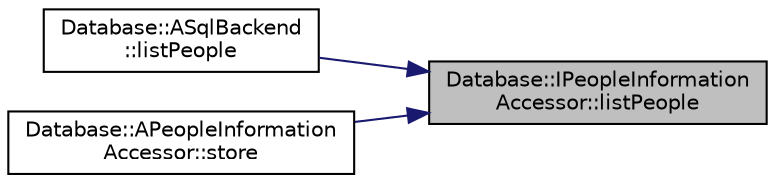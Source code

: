 digraph "Database::IPeopleInformationAccessor::listPeople"
{
 // LATEX_PDF_SIZE
  edge [fontname="Helvetica",fontsize="10",labelfontname="Helvetica",labelfontsize="10"];
  node [fontname="Helvetica",fontsize="10",shape=record];
  rankdir="RL";
  Node1 [label="Database::IPeopleInformation\lAccessor::listPeople",height=0.2,width=0.4,color="black", fillcolor="grey75", style="filled", fontcolor="black",tooltip="list all people names"];
  Node1 -> Node2 [dir="back",color="midnightblue",fontsize="10",style="solid",fontname="Helvetica"];
  Node2 [label="Database::ASqlBackend\l::listPeople",height=0.2,width=0.4,color="black", fillcolor="white", style="filled",URL="$class_database_1_1_a_sql_backend.html#a28fa86aa6d5c4c70277ae6d0d51d125b",tooltip="get people details for given people ids"];
  Node1 -> Node3 [dir="back",color="midnightblue",fontsize="10",style="solid",fontname="Helvetica"];
  Node3 [label="Database::APeopleInformation\lAccessor::store",height=0.2,width=0.4,color="black", fillcolor="white", style="filled",URL="$class_database_1_1_a_people_information_accessor.html#a622f1d018043d9b9da354567db8d71f2",tooltip="Store or update person details."];
}
